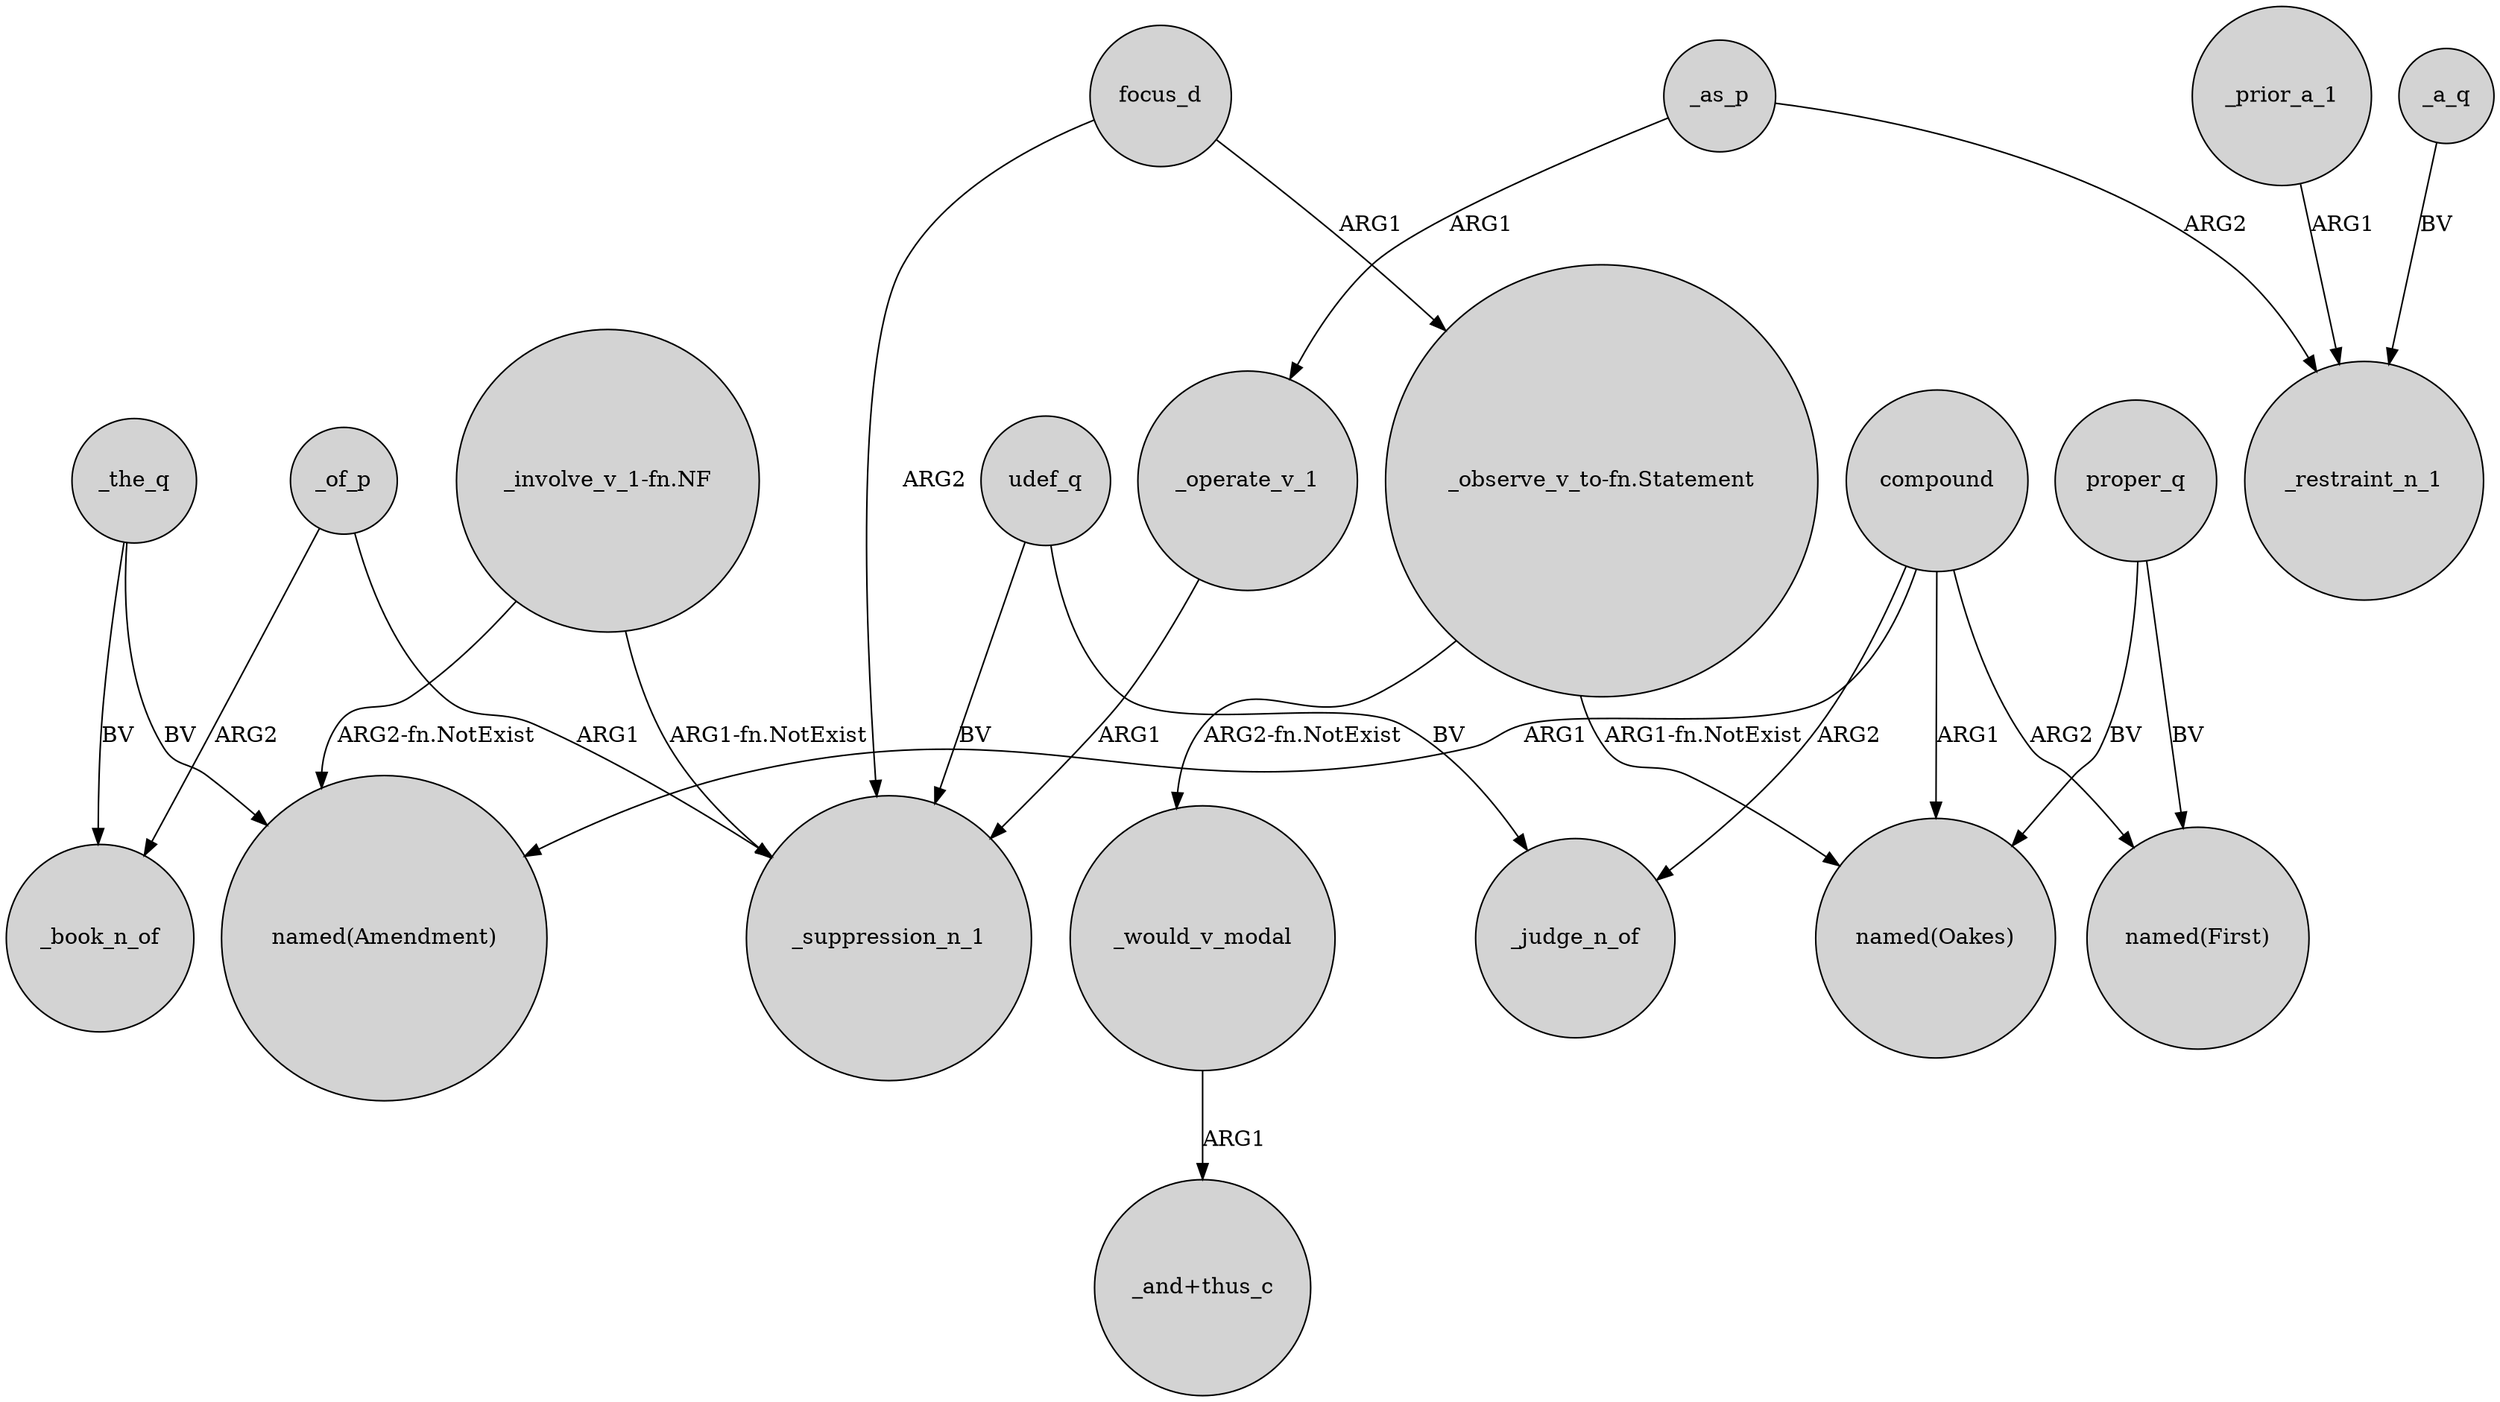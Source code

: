 digraph {
	node [shape=circle style=filled]
	_of_p -> _book_n_of [label=ARG2]
	"_involve_v_1-fn.NF" -> "named(Amendment)" [label="ARG2-fn.NotExist"]
	compound -> "named(Amendment)" [label=ARG1]
	_of_p -> _suppression_n_1 [label=ARG1]
	focus_d -> _suppression_n_1 [label=ARG2]
	compound -> _judge_n_of [label=ARG2]
	_prior_a_1 -> _restraint_n_1 [label=ARG1]
	proper_q -> "named(First)" [label=BV]
	"_observe_v_to-fn.Statement" -> "named(Oakes)" [label="ARG1-fn.NotExist"]
	compound -> "named(First)" [label=ARG2]
	_would_v_modal -> "_and+thus_c" [label=ARG1]
	_the_q -> _book_n_of [label=BV]
	"_observe_v_to-fn.Statement" -> _would_v_modal [label="ARG2-fn.NotExist"]
	udef_q -> _judge_n_of [label=BV]
	_as_p -> _restraint_n_1 [label=ARG2]
	compound -> "named(Oakes)" [label=ARG1]
	focus_d -> "_observe_v_to-fn.Statement" [label=ARG1]
	_the_q -> "named(Amendment)" [label=BV]
	proper_q -> "named(Oakes)" [label=BV]
	_a_q -> _restraint_n_1 [label=BV]
	_as_p -> _operate_v_1 [label=ARG1]
	_operate_v_1 -> _suppression_n_1 [label=ARG1]
	"_involve_v_1-fn.NF" -> _suppression_n_1 [label="ARG1-fn.NotExist"]
	udef_q -> _suppression_n_1 [label=BV]
}
